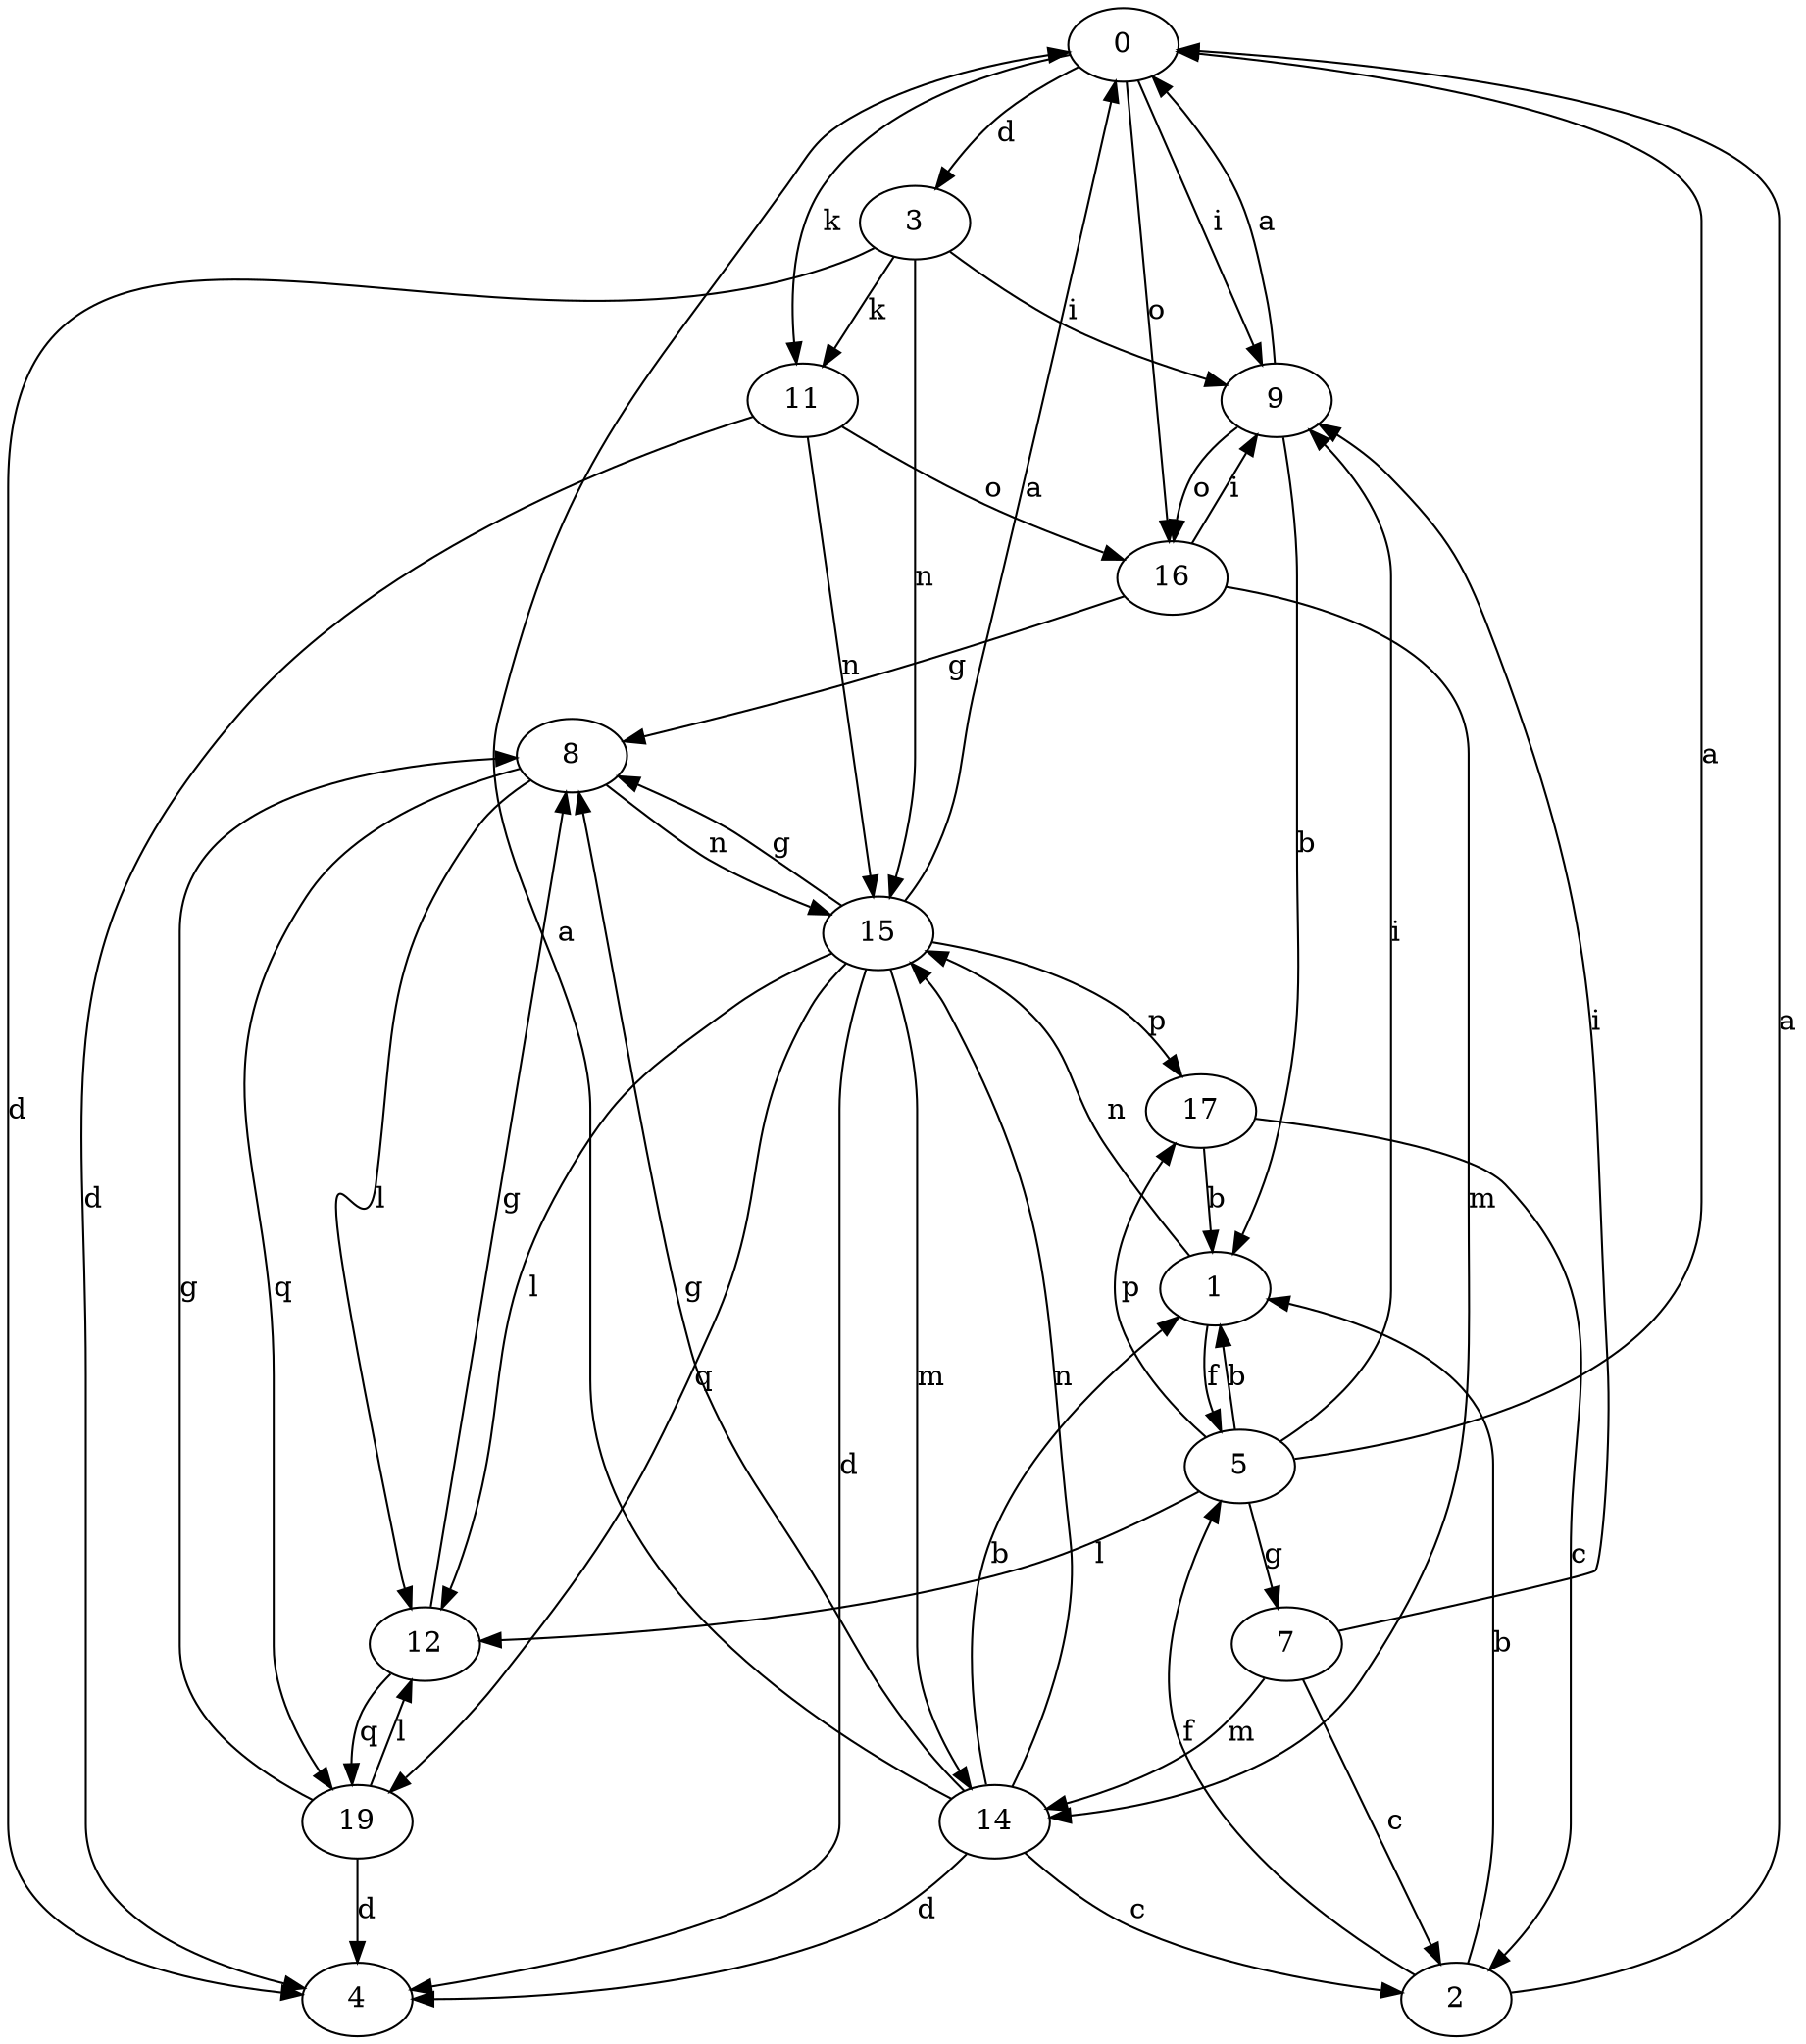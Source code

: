 strict digraph  {
0;
1;
2;
3;
4;
5;
7;
8;
9;
11;
12;
14;
15;
16;
17;
19;
0 -> 3  [label=d];
0 -> 9  [label=i];
0 -> 11  [label=k];
0 -> 16  [label=o];
1 -> 5  [label=f];
1 -> 15  [label=n];
2 -> 0  [label=a];
2 -> 1  [label=b];
2 -> 5  [label=f];
3 -> 4  [label=d];
3 -> 9  [label=i];
3 -> 11  [label=k];
3 -> 15  [label=n];
5 -> 0  [label=a];
5 -> 1  [label=b];
5 -> 7  [label=g];
5 -> 9  [label=i];
5 -> 12  [label=l];
5 -> 17  [label=p];
7 -> 2  [label=c];
7 -> 9  [label=i];
7 -> 14  [label=m];
8 -> 12  [label=l];
8 -> 15  [label=n];
8 -> 19  [label=q];
9 -> 0  [label=a];
9 -> 1  [label=b];
9 -> 16  [label=o];
11 -> 4  [label=d];
11 -> 15  [label=n];
11 -> 16  [label=o];
12 -> 8  [label=g];
12 -> 19  [label=q];
14 -> 0  [label=a];
14 -> 1  [label=b];
14 -> 2  [label=c];
14 -> 4  [label=d];
14 -> 8  [label=g];
14 -> 15  [label=n];
15 -> 0  [label=a];
15 -> 4  [label=d];
15 -> 8  [label=g];
15 -> 12  [label=l];
15 -> 14  [label=m];
15 -> 17  [label=p];
15 -> 19  [label=q];
16 -> 8  [label=g];
16 -> 9  [label=i];
16 -> 14  [label=m];
17 -> 1  [label=b];
17 -> 2  [label=c];
19 -> 4  [label=d];
19 -> 8  [label=g];
19 -> 12  [label=l];
}
